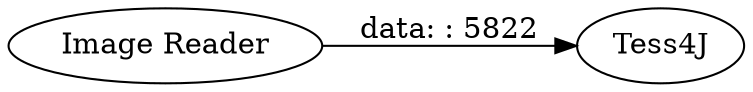 digraph {
	"5460344705421249081_2665" [label=Tess4J]
	"5460344705421249081_2666" [label="Image Reader"]
	"5460344705421249081_2666" -> "5460344705421249081_2665" [label="data: : 5822"]
	rankdir=LR
}
